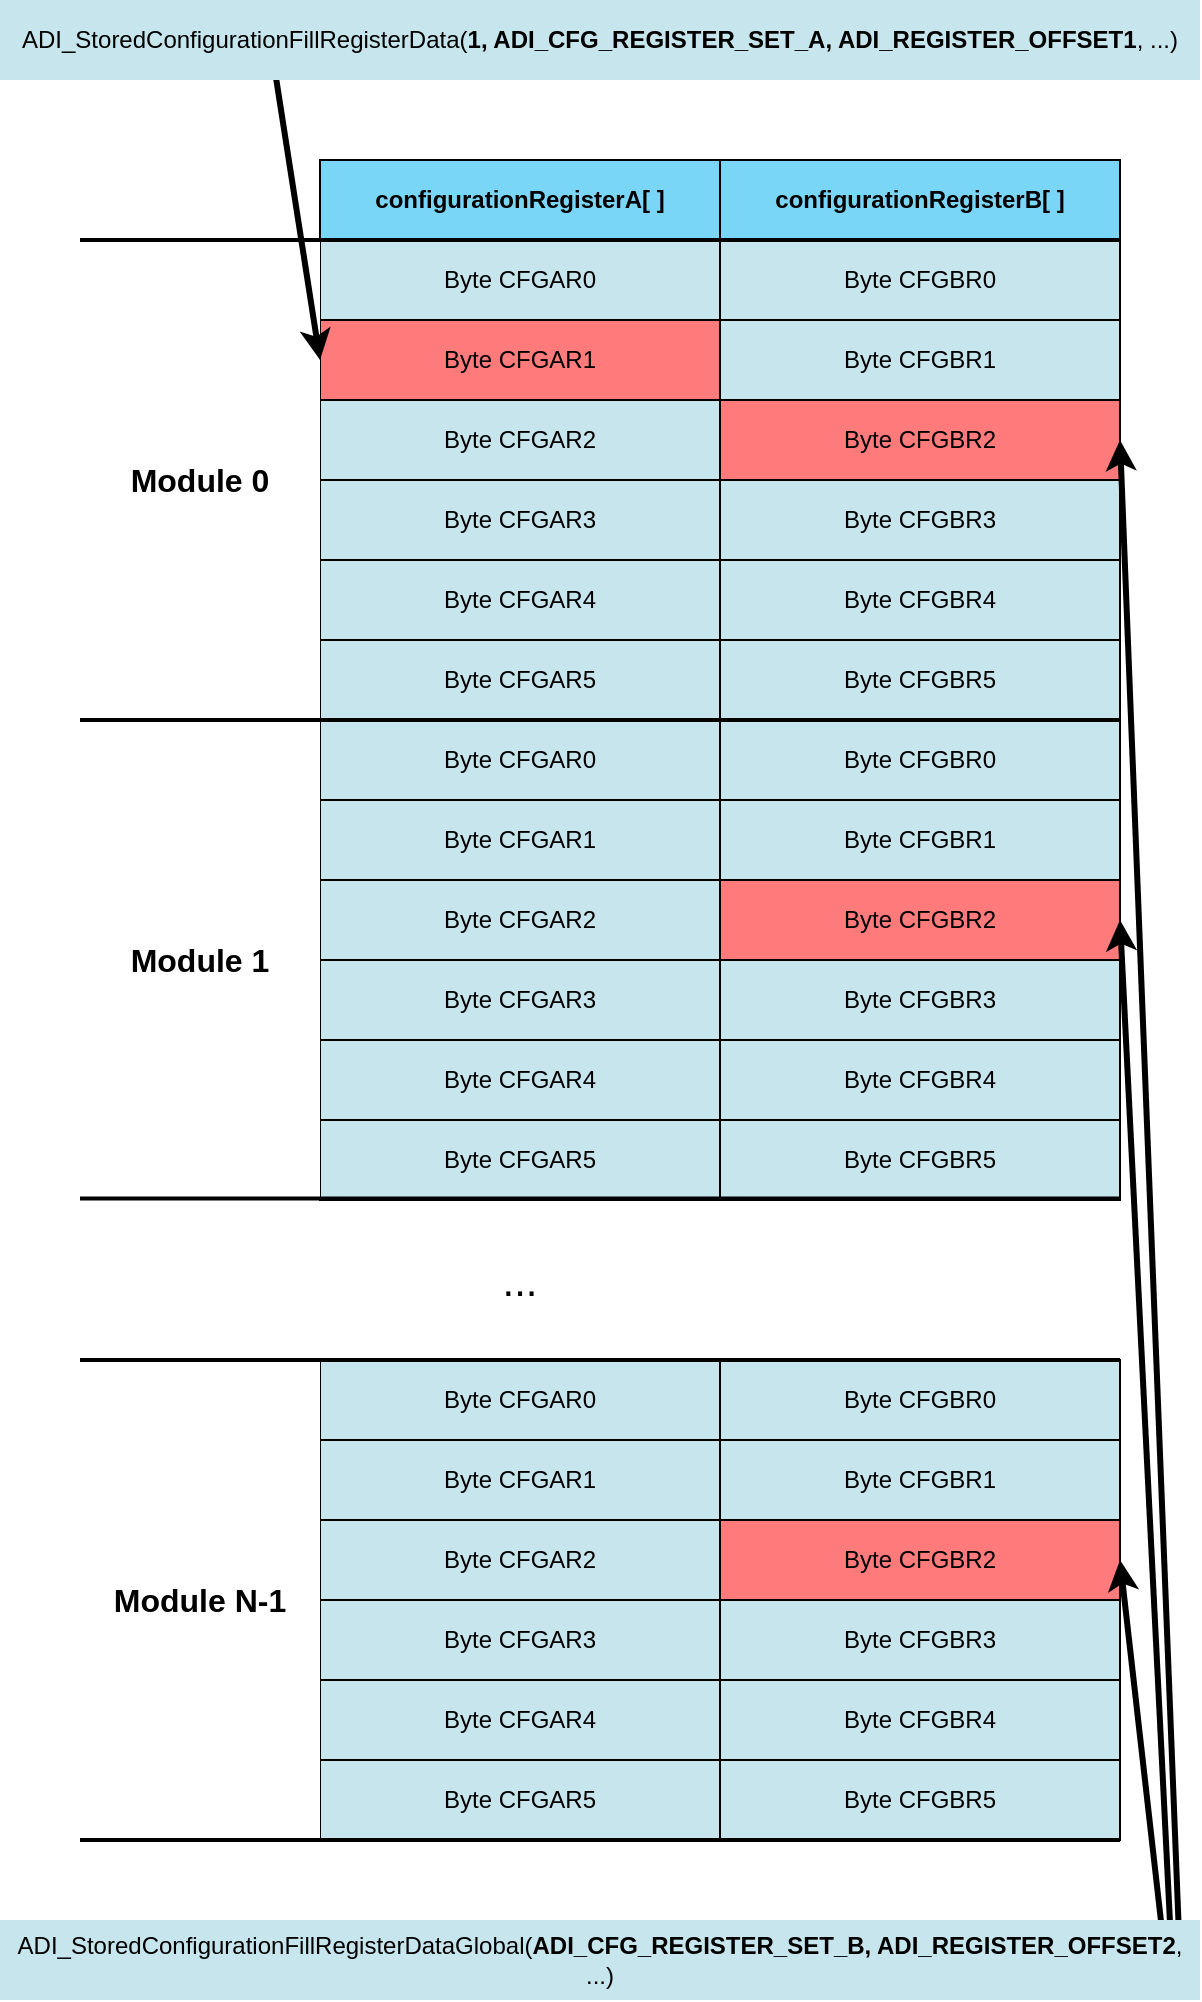 <mxfile version="25.0.2">
  <diagram name="Seite-1" id="hPg8SPZopmh8AGZJrN-p">
    <mxGraphModel dx="955" dy="1271" grid="1" gridSize="10" guides="1" tooltips="1" connect="1" arrows="1" fold="1" page="1" pageScale="1" pageWidth="827" pageHeight="1169" math="0" shadow="0">
      <root>
        <mxCell id="0" />
        <mxCell id="1" parent="0" />
        <mxCell id="DEjZVQlh6ZJTVWUGv1k4-130" value="Byte CFGAR0" style="rounded=0;whiteSpace=wrap;html=1;fillColor=#c6e5ed;strokeColor=default;" vertex="1" parent="1">
          <mxGeometry x="200" y="160" width="200" height="40" as="geometry" />
        </mxCell>
        <mxCell id="DEjZVQlh6ZJTVWUGv1k4-131" value="Byte CFGAR1" style="rounded=0;whiteSpace=wrap;html=1;fillColor=#ff7a7a;strokeColor=default;" vertex="1" parent="1">
          <mxGeometry x="200" y="200" width="200" height="40" as="geometry" />
        </mxCell>
        <mxCell id="DEjZVQlh6ZJTVWUGv1k4-132" value="Byte CFGAR2" style="rounded=0;whiteSpace=wrap;html=1;fillColor=#c6e5ed;strokeColor=default;" vertex="1" parent="1">
          <mxGeometry x="200" y="240" width="200" height="40" as="geometry" />
        </mxCell>
        <mxCell id="DEjZVQlh6ZJTVWUGv1k4-133" value="Byte CFGAR3" style="rounded=0;whiteSpace=wrap;html=1;fillColor=#c6e5ed;strokeColor=default;" vertex="1" parent="1">
          <mxGeometry x="200" y="280" width="200" height="40" as="geometry" />
        </mxCell>
        <mxCell id="DEjZVQlh6ZJTVWUGv1k4-134" value="Byte CFGAR4" style="rounded=0;whiteSpace=wrap;html=1;fillColor=#c6e5ed;strokeColor=default;" vertex="1" parent="1">
          <mxGeometry x="200" y="320" width="200" height="40" as="geometry" />
        </mxCell>
        <mxCell id="DEjZVQlh6ZJTVWUGv1k4-135" value="Byte CFGAR5" style="rounded=0;whiteSpace=wrap;html=1;fillColor=#c6e5ed;strokeColor=default;" vertex="1" parent="1">
          <mxGeometry x="200" y="360" width="200" height="40" as="geometry" />
        </mxCell>
        <mxCell id="DEjZVQlh6ZJTVWUGv1k4-136" value="Byte CFGAR0" style="rounded=0;whiteSpace=wrap;html=1;fillColor=#c6e5ed;strokeColor=default;" vertex="1" parent="1">
          <mxGeometry x="200" y="400" width="200" height="40" as="geometry" />
        </mxCell>
        <mxCell id="DEjZVQlh6ZJTVWUGv1k4-137" value="Byte CFGAR1" style="rounded=0;whiteSpace=wrap;html=1;fillColor=#c6e5ed;strokeColor=default;" vertex="1" parent="1">
          <mxGeometry x="200" y="440" width="200" height="40" as="geometry" />
        </mxCell>
        <mxCell id="DEjZVQlh6ZJTVWUGv1k4-138" value="Byte CFGAR2" style="rounded=0;whiteSpace=wrap;html=1;fillColor=#c6e5ed;strokeColor=default;" vertex="1" parent="1">
          <mxGeometry x="200" y="480" width="200" height="40" as="geometry" />
        </mxCell>
        <mxCell id="DEjZVQlh6ZJTVWUGv1k4-139" value="Byte CFGAR3" style="rounded=0;whiteSpace=wrap;html=1;fillColor=#c6e5ed;strokeColor=default;" vertex="1" parent="1">
          <mxGeometry x="200" y="520" width="200" height="40" as="geometry" />
        </mxCell>
        <mxCell id="DEjZVQlh6ZJTVWUGv1k4-140" value="Byte CFGAR4" style="rounded=0;whiteSpace=wrap;html=1;fillColor=#c6e5ed;strokeColor=default;" vertex="1" parent="1">
          <mxGeometry x="200" y="560" width="200" height="40" as="geometry" />
        </mxCell>
        <mxCell id="DEjZVQlh6ZJTVWUGv1k4-141" value="Byte CFGAR5" style="rounded=0;whiteSpace=wrap;html=1;fillColor=#c6e5ed;strokeColor=default;" vertex="1" parent="1">
          <mxGeometry x="200" y="600" width="200" height="40" as="geometry" />
        </mxCell>
        <mxCell id="DEjZVQlh6ZJTVWUGv1k4-142" value="Byte CFGAR0" style="rounded=0;whiteSpace=wrap;html=1;fillColor=#c6e5ed;strokeColor=default;" vertex="1" parent="1">
          <mxGeometry x="200" y="720" width="200" height="40" as="geometry" />
        </mxCell>
        <mxCell id="DEjZVQlh6ZJTVWUGv1k4-143" value="Byte CFGAR1" style="rounded=0;whiteSpace=wrap;html=1;fillColor=#c6e5ed;strokeColor=default;" vertex="1" parent="1">
          <mxGeometry x="200" y="760" width="200" height="40" as="geometry" />
        </mxCell>
        <mxCell id="DEjZVQlh6ZJTVWUGv1k4-144" value="Byte CFGAR2" style="rounded=0;whiteSpace=wrap;html=1;fillColor=#c6e5ed;strokeColor=default;" vertex="1" parent="1">
          <mxGeometry x="200" y="800" width="200" height="40" as="geometry" />
        </mxCell>
        <mxCell id="DEjZVQlh6ZJTVWUGv1k4-145" value="Byte CFGAR3" style="rounded=0;whiteSpace=wrap;html=1;fillColor=#c6e5ed;strokeColor=default;" vertex="1" parent="1">
          <mxGeometry x="200" y="840" width="200" height="40" as="geometry" />
        </mxCell>
        <mxCell id="DEjZVQlh6ZJTVWUGv1k4-146" value="Byte CFGAR4" style="rounded=0;whiteSpace=wrap;html=1;fillColor=#c6e5ed;strokeColor=default;" vertex="1" parent="1">
          <mxGeometry x="200" y="880" width="200" height="40" as="geometry" />
        </mxCell>
        <mxCell id="DEjZVQlh6ZJTVWUGv1k4-147" value="Byte CFGAR5" style="rounded=0;whiteSpace=wrap;html=1;fillColor=#c6e5ed;strokeColor=default;" vertex="1" parent="1">
          <mxGeometry x="200" y="920" width="200" height="40" as="geometry" />
        </mxCell>
        <mxCell id="DEjZVQlh6ZJTVWUGv1k4-148" value="..." style="rounded=0;whiteSpace=wrap;html=1;fontSize=21;strokeColor=none;fillColor=none;" vertex="1" parent="1">
          <mxGeometry x="200" y="640" width="200" height="80" as="geometry" />
        </mxCell>
        <mxCell id="DEjZVQlh6ZJTVWUGv1k4-149" value="&lt;b&gt;configurationRegisterA[ ]&lt;/b&gt;" style="rounded=0;whiteSpace=wrap;html=1;fillColor=#7ad6f7;strokeColor=default;" vertex="1" parent="1">
          <mxGeometry x="200" y="120" width="200" height="40" as="geometry" />
        </mxCell>
        <mxCell id="DEjZVQlh6ZJTVWUGv1k4-150" value="&lt;b&gt;configurationRegisterB[ ]&lt;/b&gt;" style="rounded=0;whiteSpace=wrap;html=1;fillColor=#7ad6f7;strokeColor=default;" vertex="1" parent="1">
          <mxGeometry x="400" y="120" width="200" height="40" as="geometry" />
        </mxCell>
        <mxCell id="DEjZVQlh6ZJTVWUGv1k4-151" value="Module 0" style="rounded=0;whiteSpace=wrap;html=1;strokeColor=none;fontSize=16;fontStyle=1" vertex="1" parent="1">
          <mxGeometry x="80" y="160" width="120" height="240" as="geometry" />
        </mxCell>
        <mxCell id="DEjZVQlh6ZJTVWUGv1k4-152" value="Module 1" style="rounded=0;whiteSpace=wrap;html=1;strokeColor=none;fontSize=16;fontStyle=1" vertex="1" parent="1">
          <mxGeometry x="80" y="400" width="120" height="240" as="geometry" />
        </mxCell>
        <mxCell id="DEjZVQlh6ZJTVWUGv1k4-153" value="Module N-1" style="rounded=0;whiteSpace=wrap;html=1;strokeColor=none;fontSize=16;fontStyle=1" vertex="1" parent="1">
          <mxGeometry x="80" y="720" width="120" height="240" as="geometry" />
        </mxCell>
        <mxCell id="DEjZVQlh6ZJTVWUGv1k4-154" value="Byte CFGBR0" style="rounded=0;whiteSpace=wrap;html=1;fillColor=#c6e5ed;strokeColor=default;" vertex="1" parent="1">
          <mxGeometry x="400" y="160" width="200" height="40" as="geometry" />
        </mxCell>
        <mxCell id="DEjZVQlh6ZJTVWUGv1k4-155" value="Byte CFGBR1" style="rounded=0;whiteSpace=wrap;html=1;fillColor=#c6e5ed;strokeColor=default;" vertex="1" parent="1">
          <mxGeometry x="400" y="200" width="200" height="40" as="geometry" />
        </mxCell>
        <mxCell id="DEjZVQlh6ZJTVWUGv1k4-156" value="Byte CFGBR2" style="rounded=0;whiteSpace=wrap;html=1;fillColor=#ff7a7a;strokeColor=default;" vertex="1" parent="1">
          <mxGeometry x="400" y="240" width="200" height="40" as="geometry" />
        </mxCell>
        <mxCell id="DEjZVQlh6ZJTVWUGv1k4-157" value="Byte CFGBR3" style="rounded=0;whiteSpace=wrap;html=1;fillColor=#c6e5ed;strokeColor=default;" vertex="1" parent="1">
          <mxGeometry x="400" y="280" width="200" height="40" as="geometry" />
        </mxCell>
        <mxCell id="DEjZVQlh6ZJTVWUGv1k4-158" value="Byte CFGBR4" style="rounded=0;whiteSpace=wrap;html=1;fillColor=#c6e5ed;strokeColor=default;" vertex="1" parent="1">
          <mxGeometry x="400" y="320" width="200" height="40" as="geometry" />
        </mxCell>
        <mxCell id="DEjZVQlh6ZJTVWUGv1k4-159" value="Byte CFGBR5" style="rounded=0;whiteSpace=wrap;html=1;fillColor=#c6e5ed;strokeColor=default;" vertex="1" parent="1">
          <mxGeometry x="400" y="360" width="200" height="40" as="geometry" />
        </mxCell>
        <mxCell id="DEjZVQlh6ZJTVWUGv1k4-160" value="Byte CFGBR0" style="rounded=0;whiteSpace=wrap;html=1;fillColor=#c6e5ed;strokeColor=default;" vertex="1" parent="1">
          <mxGeometry x="400" y="400" width="200" height="40" as="geometry" />
        </mxCell>
        <mxCell id="DEjZVQlh6ZJTVWUGv1k4-161" value="Byte CFGBR1" style="rounded=0;whiteSpace=wrap;html=1;fillColor=#c6e5ed;strokeColor=default;" vertex="1" parent="1">
          <mxGeometry x="400" y="440" width="200" height="40" as="geometry" />
        </mxCell>
        <mxCell id="DEjZVQlh6ZJTVWUGv1k4-162" value="Byte CFGBR2" style="rounded=0;whiteSpace=wrap;html=1;fillColor=#ff7a7a;strokeColor=default;" vertex="1" parent="1">
          <mxGeometry x="400" y="480" width="200" height="40" as="geometry" />
        </mxCell>
        <mxCell id="DEjZVQlh6ZJTVWUGv1k4-163" value="Byte CFGBR3" style="rounded=0;whiteSpace=wrap;html=1;fillColor=#c6e5ed;strokeColor=default;" vertex="1" parent="1">
          <mxGeometry x="400" y="520" width="200" height="40" as="geometry" />
        </mxCell>
        <mxCell id="DEjZVQlh6ZJTVWUGv1k4-164" value="Byte CFGBR4" style="rounded=0;whiteSpace=wrap;html=1;fillColor=#c6e5ed;strokeColor=default;" vertex="1" parent="1">
          <mxGeometry x="400" y="560" width="200" height="40" as="geometry" />
        </mxCell>
        <mxCell id="DEjZVQlh6ZJTVWUGv1k4-165" value="Byte CFGBR5" style="rounded=0;whiteSpace=wrap;html=1;fillColor=#c6e5ed;strokeColor=default;" vertex="1" parent="1">
          <mxGeometry x="400" y="600" width="200" height="40" as="geometry" />
        </mxCell>
        <mxCell id="DEjZVQlh6ZJTVWUGv1k4-166" value="Byte CFGBR0" style="rounded=0;whiteSpace=wrap;html=1;fillColor=#c6e5ed;strokeColor=default;" vertex="1" parent="1">
          <mxGeometry x="400" y="720" width="200" height="40" as="geometry" />
        </mxCell>
        <mxCell id="DEjZVQlh6ZJTVWUGv1k4-167" value="Byte CFGBR1" style="rounded=0;whiteSpace=wrap;html=1;fillColor=#c6e5ed;strokeColor=default;" vertex="1" parent="1">
          <mxGeometry x="400" y="760" width="200" height="40" as="geometry" />
        </mxCell>
        <mxCell id="DEjZVQlh6ZJTVWUGv1k4-168" value="Byte CFGBR2" style="rounded=0;whiteSpace=wrap;html=1;fillColor=#ff7a7a;strokeColor=default;" vertex="1" parent="1">
          <mxGeometry x="400" y="800" width="200" height="40" as="geometry" />
        </mxCell>
        <mxCell id="DEjZVQlh6ZJTVWUGv1k4-169" value="Byte CFGBR3" style="rounded=0;whiteSpace=wrap;html=1;fillColor=#c6e5ed;strokeColor=default;" vertex="1" parent="1">
          <mxGeometry x="400" y="840" width="200" height="40" as="geometry" />
        </mxCell>
        <mxCell id="DEjZVQlh6ZJTVWUGv1k4-170" value="Byte CFGBR4" style="rounded=0;whiteSpace=wrap;html=1;fillColor=#c6e5ed;strokeColor=default;" vertex="1" parent="1">
          <mxGeometry x="400" y="880" width="200" height="40" as="geometry" />
        </mxCell>
        <mxCell id="DEjZVQlh6ZJTVWUGv1k4-171" value="Byte CFGBR5" style="rounded=0;whiteSpace=wrap;html=1;fillColor=#c6e5ed;strokeColor=default;" vertex="1" parent="1">
          <mxGeometry x="400" y="920" width="200" height="40" as="geometry" />
        </mxCell>
        <mxCell id="DEjZVQlh6ZJTVWUGv1k4-172" value="" style="endArrow=none;html=1;strokeWidth=2;rounded=0;entryX=1;entryY=1;entryDx=0;entryDy=0;exitX=0;exitY=0;exitDx=0;exitDy=0;" edge="1" parent="1" source="DEjZVQlh6ZJTVWUGv1k4-151" target="DEjZVQlh6ZJTVWUGv1k4-150">
          <mxGeometry width="50" height="50" relative="1" as="geometry">
            <mxPoint x="400" y="360" as="sourcePoint" />
            <mxPoint x="450" y="310" as="targetPoint" />
          </mxGeometry>
        </mxCell>
        <mxCell id="DEjZVQlh6ZJTVWUGv1k4-173" value="" style="endArrow=none;html=1;strokeWidth=2;rounded=0;entryX=1;entryY=1;entryDx=0;entryDy=0;exitX=0;exitY=0;exitDx=0;exitDy=0;" edge="1" parent="1">
          <mxGeometry width="50" height="50" relative="1" as="geometry">
            <mxPoint x="80" y="400" as="sourcePoint" />
            <mxPoint x="600" y="400" as="targetPoint" />
          </mxGeometry>
        </mxCell>
        <mxCell id="DEjZVQlh6ZJTVWUGv1k4-174" value="" style="endArrow=none;html=1;strokeWidth=2;rounded=0;entryX=1;entryY=1;entryDx=0;entryDy=0;exitX=0;exitY=0;exitDx=0;exitDy=0;" edge="1" parent="1">
          <mxGeometry width="50" height="50" relative="1" as="geometry">
            <mxPoint x="80" y="639.23" as="sourcePoint" />
            <mxPoint x="600" y="639.23" as="targetPoint" />
          </mxGeometry>
        </mxCell>
        <mxCell id="DEjZVQlh6ZJTVWUGv1k4-175" value="" style="endArrow=none;html=1;strokeWidth=2;rounded=0;entryX=1;entryY=1;entryDx=0;entryDy=0;exitX=0;exitY=0;exitDx=0;exitDy=0;" edge="1" parent="1">
          <mxGeometry width="50" height="50" relative="1" as="geometry">
            <mxPoint x="80" y="720" as="sourcePoint" />
            <mxPoint x="600" y="720" as="targetPoint" />
          </mxGeometry>
        </mxCell>
        <mxCell id="DEjZVQlh6ZJTVWUGv1k4-176" value="" style="endArrow=none;html=1;strokeWidth=2;rounded=0;entryX=1;entryY=1;entryDx=0;entryDy=0;exitX=0;exitY=0;exitDx=0;exitDy=0;" edge="1" parent="1">
          <mxGeometry width="50" height="50" relative="1" as="geometry">
            <mxPoint x="80" y="960" as="sourcePoint" />
            <mxPoint x="600" y="960" as="targetPoint" />
          </mxGeometry>
        </mxCell>
        <mxCell id="DEjZVQlh6ZJTVWUGv1k4-177" value="" style="endArrow=classic;html=1;rounded=0;strokeWidth=3;exitX=0.23;exitY=0.971;exitDx=0;exitDy=0;exitPerimeter=0;" edge="1" parent="1" source="DEjZVQlh6ZJTVWUGv1k4-181">
          <mxGeometry width="50" height="50" relative="1" as="geometry">
            <mxPoint x="150" y="100" as="sourcePoint" />
            <mxPoint x="200" y="220" as="targetPoint" />
          </mxGeometry>
        </mxCell>
        <mxCell id="DEjZVQlh6ZJTVWUGv1k4-178" value="" style="endArrow=classic;html=1;rounded=0;strokeWidth=3;entryX=1;entryY=0.5;entryDx=0;entryDy=0;exitX=0.968;exitY=0.081;exitDx=0;exitDy=0;exitPerimeter=0;" edge="1" parent="1" source="DEjZVQlh6ZJTVWUGv1k4-182" target="DEjZVQlh6ZJTVWUGv1k4-168">
          <mxGeometry width="50" height="50" relative="1" as="geometry">
            <mxPoint x="690" y="510" as="sourcePoint" />
            <mxPoint x="740" y="630" as="targetPoint" />
          </mxGeometry>
        </mxCell>
        <mxCell id="DEjZVQlh6ZJTVWUGv1k4-179" value="" style="endArrow=classic;html=1;rounded=0;strokeWidth=3;entryX=1;entryY=0.5;entryDx=0;entryDy=0;exitX=0.975;exitY=0.031;exitDx=0;exitDy=0;exitPerimeter=0;" edge="1" parent="1" source="DEjZVQlh6ZJTVWUGv1k4-182" target="DEjZVQlh6ZJTVWUGv1k4-162">
          <mxGeometry width="50" height="50" relative="1" as="geometry">
            <mxPoint x="740" y="570" as="sourcePoint" />
            <mxPoint x="680" y="460" as="targetPoint" />
          </mxGeometry>
        </mxCell>
        <mxCell id="DEjZVQlh6ZJTVWUGv1k4-180" value="" style="endArrow=classic;html=1;rounded=0;strokeWidth=3;entryX=1;entryY=0.5;entryDx=0;entryDy=0;exitX=0.982;exitY=0;exitDx=0;exitDy=0;exitPerimeter=0;" edge="1" parent="1" source="DEjZVQlh6ZJTVWUGv1k4-182" target="DEjZVQlh6ZJTVWUGv1k4-156">
          <mxGeometry width="50" height="50" relative="1" as="geometry">
            <mxPoint x="770" y="500" as="sourcePoint" />
            <mxPoint x="750" y="340" as="targetPoint" />
          </mxGeometry>
        </mxCell>
        <mxCell id="DEjZVQlh6ZJTVWUGv1k4-181" value="ADI_StoredConfigurationFillRegisterData(&lt;b&gt;1, ADI_CFG_REGISTER_SET_A, ADI_REGISTER_OFFSET1&lt;/b&gt;, ...)" style="rounded=0;whiteSpace=wrap;html=1;fillColor=#c6e5ed;strokeColor=none;" vertex="1" parent="1">
          <mxGeometry x="40" y="40" width="600" height="40" as="geometry" />
        </mxCell>
        <mxCell id="DEjZVQlh6ZJTVWUGv1k4-182" value="ADI_StoredConfigurationFillRegisterDataGlobal(&lt;b&gt;ADI_CFG_REGISTER_SET_B, ADI_REGISTER_OFFSET2&lt;/b&gt;, ...)" style="rounded=0;whiteSpace=wrap;html=1;fillColor=#c6e5ed;strokeColor=none;" vertex="1" parent="1">
          <mxGeometry x="40" y="1000" width="600" height="40" as="geometry" />
        </mxCell>
      </root>
    </mxGraphModel>
  </diagram>
</mxfile>
